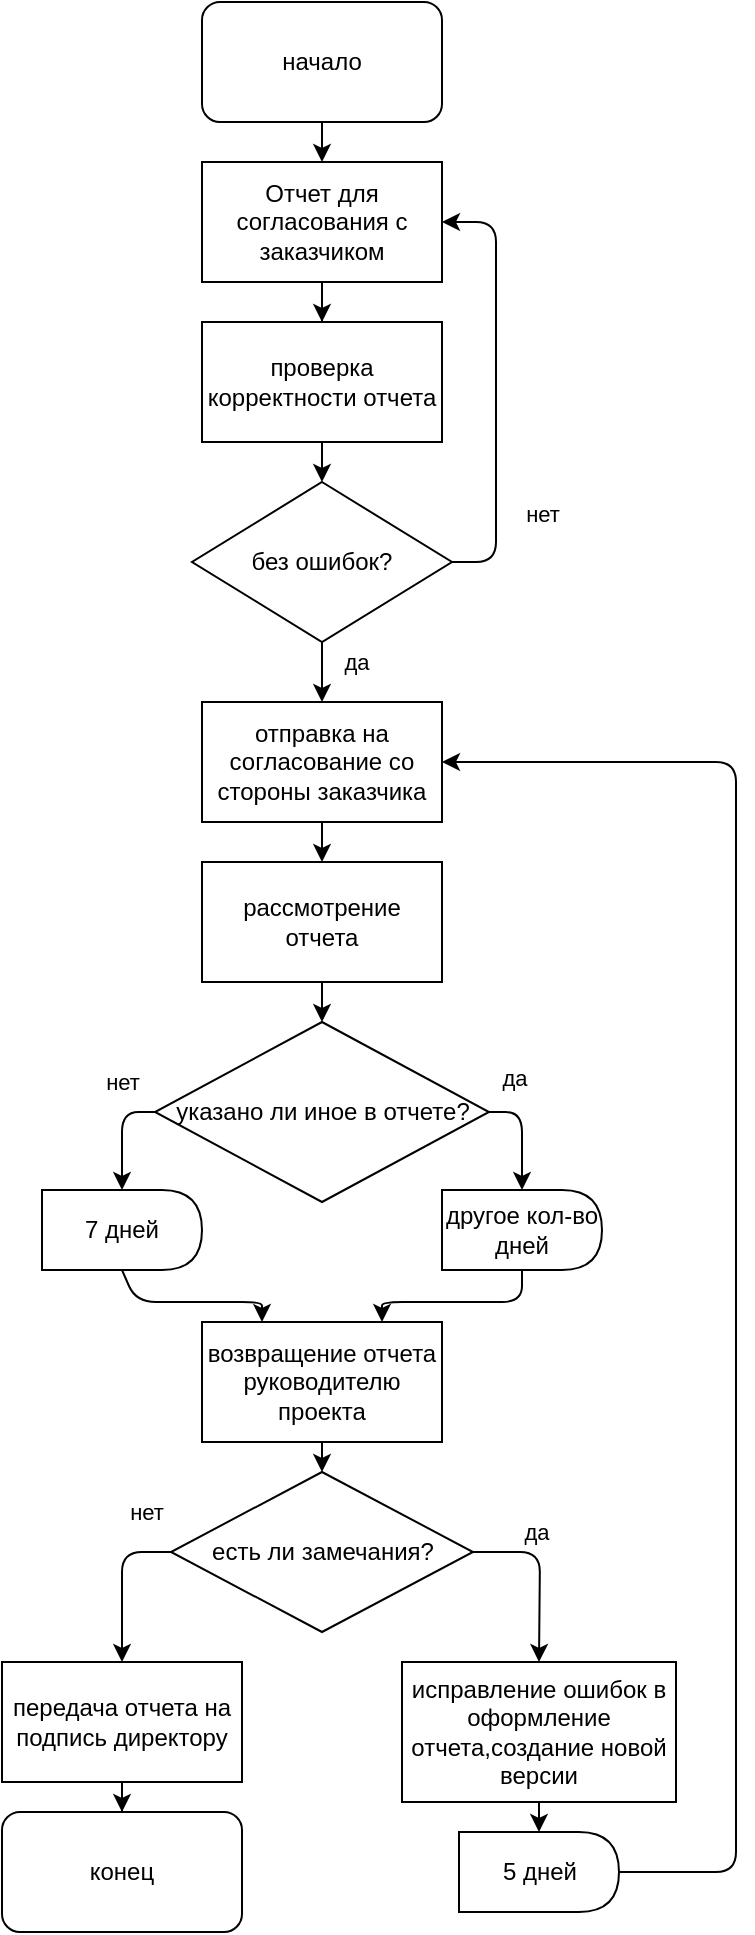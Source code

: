 <mxfile type="github" version="12.2.0" pages="5">
  <diagram id="tvhh933shnY4_yj9bb-Z" name="Page-1">
    <mxGraphModel grid="1" shadow="0" math="0" pageHeight="1169" pageWidth="827" pageScale="1" page="1" fold="1" arrows="1" connect="1" tooltips="1" guides="1" gridSize="10" dy="1081" dx="2046">
      <root>
        <mxCell id="0"/>
        <mxCell id="1" parent="0"/>
        <mxCell id="fGUPLAcMyU18UOxuporv-35" parent="1" edge="1" source="fGUPLAcMyU18UOxuporv-1" target="fGUPLAcMyU18UOxuporv-2" style="edgeStyle=orthogonalEdgeStyle;rounded=0;orthogonalLoop=1;jettySize=auto;html=1;exitX=0.5;exitY=1;exitDx=0;exitDy=0;entryX=0.5;entryY=0;entryDx=0;entryDy=0;">
          <mxGeometry as="geometry" relative="1"/>
        </mxCell>
        <mxCell id="fGUPLAcMyU18UOxuporv-1" value="начало" parent="1" style="rounded=1;whiteSpace=wrap;html=1;" vertex="1">
          <mxGeometry as="geometry" x="353" y="20" width="120" height="60"/>
        </mxCell>
        <mxCell id="fGUPLAcMyU18UOxuporv-30" value="" parent="1" edge="1" source="fGUPLAcMyU18UOxuporv-2" target="fGUPLAcMyU18UOxuporv-3" style="edgeStyle=orthogonalEdgeStyle;rounded=0;orthogonalLoop=1;jettySize=auto;html=1;">
          <mxGeometry as="geometry" relative="1"/>
        </mxCell>
        <mxCell id="fGUPLAcMyU18UOxuporv-2" value="&lt;p align=&quot;center&quot; style=&quot;color: rgb(0 , 0 , 0) ; text-transform: none ; text-indent: 0px ; letter-spacing: normal ; font-style: normal ; font-variant: normal ; font-weight: 400 ; text-decoration: none ; word-spacing: 0px ; white-space: normal&quot;&gt;&lt;font style=&quot;font-size: 12px&quot;&gt; Отчет для согласования с заказчиком&lt;/font&gt;&lt;/p&gt;" parent="1" style="rounded=0;whiteSpace=wrap;html=1;align=center;" vertex="1">
          <mxGeometry as="geometry" x="353" y="100" width="120" height="60"/>
        </mxCell>
        <mxCell id="fGUPLAcMyU18UOxuporv-3" value="проверка корректности отчета" parent="1" style="rounded=0;whiteSpace=wrap;html=1;" vertex="1">
          <mxGeometry as="geometry" x="353" y="180" width="120" height="60"/>
        </mxCell>
        <mxCell id="fGUPLAcMyU18UOxuporv-4" value="без ошибок?" parent="1" style="rhombus;whiteSpace=wrap;html=1;" vertex="1">
          <mxGeometry as="geometry" x="348" y="260" width="130" height="80"/>
        </mxCell>
        <mxCell id="fGUPLAcMyU18UOxuporv-34" parent="1" edge="1" source="fGUPLAcMyU18UOxuporv-5" target="fGUPLAcMyU18UOxuporv-8" style="edgeStyle=orthogonalEdgeStyle;rounded=0;orthogonalLoop=1;jettySize=auto;html=1;exitX=0.5;exitY=1;exitDx=0;exitDy=0;entryX=0.5;entryY=0;entryDx=0;entryDy=0;">
          <mxGeometry as="geometry" relative="1"/>
        </mxCell>
        <mxCell id="fGUPLAcMyU18UOxuporv-5" value="рассмотрение отчета" parent="1" style="rounded=0;whiteSpace=wrap;html=1;" vertex="1">
          <mxGeometry as="geometry" x="353" y="450" width="120" height="60"/>
        </mxCell>
        <mxCell id="fGUPLAcMyU18UOxuporv-6" value="нет" parent="1" edge="1" source="fGUPLAcMyU18UOxuporv-4" target="fGUPLAcMyU18UOxuporv-2" style="endArrow=classic;html=1;exitX=1;exitY=0.5;exitDx=0;exitDy=0;entryX=1;entryY=0.5;entryDx=0;entryDy=0;">
          <mxGeometry as="geometry" relative="1" x="-0.808" y="14" width="50" height="50">
            <mxPoint as="sourcePoint" x="350" y="500"/>
            <mxPoint as="targetPoint" x="400" y="450"/>
            <Array as="points">
              <mxPoint x="500" y="300"/>
              <mxPoint x="500" y="220"/>
              <mxPoint x="500" y="130"/>
            </Array>
            <mxPoint as="offset" x="24" y="-10"/>
          </mxGeometry>
        </mxCell>
        <mxCell id="fGUPLAcMyU18UOxuporv-7" value="7 дней" parent="1" style="shape=delay;whiteSpace=wrap;html=1;" vertex="1">
          <mxGeometry as="geometry" x="273" y="614" width="80" height="40"/>
        </mxCell>
        <mxCell id="fGUPLAcMyU18UOxuporv-8" value="указано ли иное в отчете?" parent="1" style="rhombus;whiteSpace=wrap;html=1;" vertex="1">
          <mxGeometry as="geometry" x="329.5" y="530" width="167" height="90"/>
        </mxCell>
        <mxCell id="fGUPLAcMyU18UOxuporv-9" value="другое кол-во дней" parent="1" style="shape=delay;whiteSpace=wrap;html=1;" vertex="1">
          <mxGeometry as="geometry" x="473" y="614" width="80" height="40"/>
        </mxCell>
        <mxCell id="fGUPLAcMyU18UOxuporv-10" value="нет" parent="1" edge="1" source="fGUPLAcMyU18UOxuporv-8" target="fGUPLAcMyU18UOxuporv-7" style="endArrow=classic;html=1;exitX=0;exitY=0.5;exitDx=0;exitDy=0;entryX=0.5;entryY=0;entryDx=0;entryDy=0;">
          <mxGeometry as="geometry" relative="1" x="-0.405" y="-15" width="50" height="50">
            <mxPoint as="sourcePoint" x="270" y="730"/>
            <mxPoint as="targetPoint" x="320" y="680"/>
            <Array as="points">
              <mxPoint x="313" y="575"/>
            </Array>
            <mxPoint as="offset" x="15" y="-15"/>
          </mxGeometry>
        </mxCell>
        <mxCell id="fGUPLAcMyU18UOxuporv-11" value="да" parent="1" edge="1" source="fGUPLAcMyU18UOxuporv-8" target="fGUPLAcMyU18UOxuporv-9" style="endArrow=classic;html=1;exitX=1;exitY=0.5;exitDx=0;exitDy=0;entryX=0.5;entryY=0;entryDx=0;entryDy=0;">
          <mxGeometry as="geometry" relative="1" x="-0.573" y="17" width="50" height="50">
            <mxPoint as="sourcePoint" x="270" y="730"/>
            <mxPoint as="targetPoint" x="320" y="680"/>
            <Array as="points">
              <mxPoint x="513" y="575"/>
            </Array>
            <mxPoint as="offset"/>
          </mxGeometry>
        </mxCell>
        <mxCell id="fGUPLAcMyU18UOxuporv-33" parent="1" edge="1" source="fGUPLAcMyU18UOxuporv-12" target="fGUPLAcMyU18UOxuporv-5" style="edgeStyle=orthogonalEdgeStyle;rounded=0;orthogonalLoop=1;jettySize=auto;html=1;exitX=0.5;exitY=1;exitDx=0;exitDy=0;entryX=0.5;entryY=0;entryDx=0;entryDy=0;">
          <mxGeometry as="geometry" relative="1"/>
        </mxCell>
        <mxCell id="fGUPLAcMyU18UOxuporv-12" value="отправка на согласование со стороны заказчика" parent="1" style="rounded=0;whiteSpace=wrap;html=1;" vertex="1">
          <mxGeometry as="geometry" x="353" y="370" width="120" height="60"/>
        </mxCell>
        <mxCell id="fGUPLAcMyU18UOxuporv-13" value="возвращение отчета руководителю проекта" parent="1" style="rounded=0;whiteSpace=wrap;html=1;" vertex="1">
          <mxGeometry as="geometry" x="353" y="680" width="120" height="60"/>
        </mxCell>
        <mxCell id="fGUPLAcMyU18UOxuporv-14" value="есть ли замечания?" parent="1" style="rhombus;whiteSpace=wrap;html=1;" vertex="1">
          <mxGeometry as="geometry" x="337.5" y="755" width="151" height="80"/>
        </mxCell>
        <mxCell id="PHZcB4TI_6c96yzpUpew-3" parent="1" edge="1" source="fGUPLAcMyU18UOxuporv-15" target="fGUPLAcMyU18UOxuporv-21" style="edgeStyle=orthogonalEdgeStyle;rounded=0;orthogonalLoop=1;jettySize=auto;html=1;exitX=0.5;exitY=1;exitDx=0;exitDy=0;">
          <mxGeometry as="geometry" relative="1"/>
        </mxCell>
        <mxCell id="fGUPLAcMyU18UOxuporv-15" value="передача отчета на подпись директору" parent="1" style="rounded=0;whiteSpace=wrap;html=1;" vertex="1">
          <mxGeometry as="geometry" x="253" y="850" width="120" height="60"/>
        </mxCell>
        <mxCell id="fGUPLAcMyU18UOxuporv-16" value="исправление ошибок в оформление отчета,создание новой версии" parent="1" style="rounded=0;whiteSpace=wrap;html=1;" vertex="1">
          <mxGeometry as="geometry" x="453" y="850" width="137" height="70"/>
        </mxCell>
        <mxCell id="fGUPLAcMyU18UOxuporv-17" value="5 дней" parent="1" style="shape=delay;whiteSpace=wrap;html=1;" vertex="1">
          <mxGeometry as="geometry" x="481.5" y="935" width="80" height="40"/>
        </mxCell>
        <mxCell id="fGUPLAcMyU18UOxuporv-18" value="нет" parent="1" edge="1" source="fGUPLAcMyU18UOxuporv-14" target="fGUPLAcMyU18UOxuporv-15" style="endArrow=classic;html=1;exitX=0;exitY=0.5;exitDx=0;exitDy=0;entryX=0.5;entryY=0;entryDx=0;entryDy=0;">
          <mxGeometry as="geometry" relative="1" x="-0.42" y="-10" width="50" height="50">
            <mxPoint as="sourcePoint" x="250" y="1050"/>
            <mxPoint as="targetPoint" x="300" y="1000"/>
            <Array as="points">
              <mxPoint x="313" y="795"/>
            </Array>
            <mxPoint as="offset" x="10" y="-10"/>
          </mxGeometry>
        </mxCell>
        <mxCell id="fGUPLAcMyU18UOxuporv-19" value="да" parent="1" edge="1" source="fGUPLAcMyU18UOxuporv-14" target="fGUPLAcMyU18UOxuporv-16" style="endArrow=classic;html=1;exitX=1;exitY=0.5;exitDx=0;exitDy=0;entryX=0.5;entryY=0;entryDx=0;entryDy=0;">
          <mxGeometry as="geometry" relative="1" x="-0.294" y="10" width="50" height="50">
            <mxPoint as="sourcePoint" x="250" y="1050"/>
            <mxPoint as="targetPoint" x="300" y="1000"/>
            <Array as="points">
              <mxPoint x="522" y="795"/>
            </Array>
            <mxPoint as="offset"/>
          </mxGeometry>
        </mxCell>
        <mxCell id="fGUPLAcMyU18UOxuporv-21" value="конец" parent="1" style="rounded=1;whiteSpace=wrap;html=1;" vertex="1">
          <mxGeometry as="geometry" x="253" y="925" width="120" height="60"/>
        </mxCell>
        <mxCell id="fGUPLAcMyU18UOxuporv-23" value="" parent="1" edge="1" source="fGUPLAcMyU18UOxuporv-17" target="fGUPLAcMyU18UOxuporv-12" style="endArrow=classic;html=1;exitX=1;exitY=0.5;exitDx=0;exitDy=0;entryX=1;entryY=0.5;entryDx=0;entryDy=0;">
          <mxGeometry as="geometry" relative="1" width="50" height="50">
            <mxPoint as="sourcePoint" x="250" y="1110"/>
            <mxPoint as="targetPoint" x="300" y="1060"/>
            <Array as="points">
              <mxPoint x="620" y="955"/>
              <mxPoint x="620" y="885"/>
              <mxPoint x="620" y="400"/>
            </Array>
          </mxGeometry>
        </mxCell>
        <mxCell id="fGUPLAcMyU18UOxuporv-24" value="" parent="1" edge="1" source="fGUPLAcMyU18UOxuporv-16" target="fGUPLAcMyU18UOxuporv-17" style="endArrow=classic;html=1;exitX=0.5;exitY=1;exitDx=0;exitDy=0;entryX=0.5;entryY=0;entryDx=0;entryDy=0;">
          <mxGeometry as="geometry" relative="1" width="50" height="50">
            <mxPoint as="sourcePoint" x="250" y="1110"/>
            <mxPoint as="targetPoint" x="300" y="1060"/>
          </mxGeometry>
        </mxCell>
        <mxCell id="fGUPLAcMyU18UOxuporv-25" value="" parent="1" edge="1" source="fGUPLAcMyU18UOxuporv-7" target="fGUPLAcMyU18UOxuporv-13" style="endArrow=classic;html=1;exitX=0.5;exitY=1;exitDx=0;exitDy=0;entryX=0.25;entryY=0;entryDx=0;entryDy=0;">
          <mxGeometry as="geometry" relative="1" width="50" height="50">
            <mxPoint as="sourcePoint" x="250" y="1110"/>
            <mxPoint as="targetPoint" x="300" y="1060"/>
            <Array as="points">
              <mxPoint x="320" y="670"/>
              <mxPoint x="383" y="670"/>
            </Array>
          </mxGeometry>
        </mxCell>
        <mxCell id="fGUPLAcMyU18UOxuporv-28" value="" parent="1" edge="1" source="fGUPLAcMyU18UOxuporv-9" target="fGUPLAcMyU18UOxuporv-13" style="endArrow=classic;html=1;exitX=0.5;exitY=1;exitDx=0;exitDy=0;entryX=0.75;entryY=0;entryDx=0;entryDy=0;">
          <mxGeometry as="geometry" relative="1" width="50" height="50">
            <mxPoint as="sourcePoint" x="250" y="1110"/>
            <mxPoint as="targetPoint" x="300" y="1060"/>
            <Array as="points">
              <mxPoint x="513" y="670"/>
              <mxPoint x="443" y="670"/>
            </Array>
          </mxGeometry>
        </mxCell>
        <mxCell id="fGUPLAcMyU18UOxuporv-29" value="" parent="1" edge="1" source="fGUPLAcMyU18UOxuporv-13" target="fGUPLAcMyU18UOxuporv-14" style="endArrow=classic;html=1;exitX=0.5;exitY=1;exitDx=0;exitDy=0;entryX=0.5;entryY=0;entryDx=0;entryDy=0;">
          <mxGeometry as="geometry" relative="1" width="50" height="50">
            <mxPoint as="sourcePoint" x="250" y="1110"/>
            <mxPoint as="targetPoint" x="413" y="750"/>
          </mxGeometry>
        </mxCell>
        <mxCell id="fGUPLAcMyU18UOxuporv-31" value="" parent="1" edge="1" source="fGUPLAcMyU18UOxuporv-3" target="fGUPLAcMyU18UOxuporv-4" style="endArrow=classic;html=1;exitX=0.5;exitY=1;exitDx=0;exitDy=0;entryX=0.5;entryY=0;entryDx=0;entryDy=0;">
          <mxGeometry as="geometry" relative="1" width="50" height="50">
            <mxPoint as="sourcePoint" x="250" y="1110"/>
            <mxPoint as="targetPoint" x="300" y="1060"/>
          </mxGeometry>
        </mxCell>
        <mxCell id="fGUPLAcMyU18UOxuporv-32" value="да" parent="1" edge="1" source="fGUPLAcMyU18UOxuporv-4" target="fGUPLAcMyU18UOxuporv-12" style="endArrow=classic;html=1;exitX=0.5;exitY=1;exitDx=0;exitDy=0;entryX=0.5;entryY=0;entryDx=0;entryDy=0;">
          <mxGeometry as="geometry" relative="1" x="-0.333" y="17" width="50" height="50">
            <mxPoint as="sourcePoint" x="250" y="1110"/>
            <mxPoint as="targetPoint" x="300" y="1060"/>
            <mxPoint as="offset"/>
          </mxGeometry>
        </mxCell>
      </root>
    </mxGraphModel>
  </diagram>
  <diagram id="hTKaeNMJyAxVpf7ON90Z" name="Page-2">
    <mxGraphModel grid="1" shadow="0" math="0" pageHeight="1169" pageWidth="827" pageScale="1" page="1" fold="1" arrows="1" connect="1" tooltips="1" guides="1" gridSize="10" dy="2088" dx="1739">
      <root>
        <mxCell id="xdfTiBKNmddFEgWsjJht-0"/>
        <mxCell id="xdfTiBKNmddFEgWsjJht-1" parent="xdfTiBKNmddFEgWsjJht-0"/>
        <mxCell id="xdfTiBKNmddFEgWsjJht-7" value="" parent="xdfTiBKNmddFEgWsjJht-1" edge="1" source="xdfTiBKNmddFEgWsjJht-2" target="xdfTiBKNmddFEgWsjJht-4" style="edgeStyle=orthogonalEdgeStyle;rounded=0;orthogonalLoop=1;jettySize=auto;html=1;">
          <mxGeometry as="geometry" relative="1"/>
        </mxCell>
        <mxCell id="xdfTiBKNmddFEgWsjJht-2" value="начало" parent="xdfTiBKNmddFEgWsjJht-1" style="rounded=1;whiteSpace=wrap;html=1;" vertex="1">
          <mxGeometry as="geometry" x="353" y="-1130" width="120" height="60"/>
        </mxCell>
        <mxCell id="xdfTiBKNmddFEgWsjJht-3" value="конец" parent="xdfTiBKNmddFEgWsjJht-1" style="rounded=1;whiteSpace=wrap;html=1;" vertex="1">
          <mxGeometry as="geometry" x="353" y="-740" width="120" height="60"/>
        </mxCell>
        <mxCell id="xdfTiBKNmddFEgWsjJht-8" value="" parent="xdfTiBKNmddFEgWsjJht-1" edge="1" source="xdfTiBKNmddFEgWsjJht-4" target="xdfTiBKNmddFEgWsjJht-6" style="edgeStyle=orthogonalEdgeStyle;rounded=0;orthogonalLoop=1;jettySize=auto;html=1;">
          <mxGeometry as="geometry" relative="1"/>
        </mxCell>
        <mxCell id="xdfTiBKNmddFEgWsjJht-4" value="зарегистрировать заказ" parent="xdfTiBKNmddFEgWsjJht-1" style="rounded=0;whiteSpace=wrap;html=1;" vertex="1">
          <mxGeometry as="geometry" x="353" y="-1040" width="120" height="60"/>
        </mxCell>
        <mxCell id="xdfTiBKNmddFEgWsjJht-10" value="" parent="xdfTiBKNmddFEgWsjJht-1" edge="1" source="xdfTiBKNmddFEgWsjJht-5" target="xdfTiBKNmddFEgWsjJht-3" style="edgeStyle=orthogonalEdgeStyle;rounded=0;orthogonalLoop=1;jettySize=auto;html=1;">
          <mxGeometry as="geometry" relative="1"/>
        </mxCell>
        <mxCell id="xdfTiBKNmddFEgWsjJht-5" value="отгрузить заказ" parent="xdfTiBKNmddFEgWsjJht-1" style="rounded=0;whiteSpace=wrap;html=1;" vertex="1">
          <mxGeometry as="geometry" x="353" y="-840" width="120" height="60"/>
        </mxCell>
        <mxCell id="xdfTiBKNmddFEgWsjJht-9" value="" parent="xdfTiBKNmddFEgWsjJht-1" edge="1" source="xdfTiBKNmddFEgWsjJht-6" target="xdfTiBKNmddFEgWsjJht-5" style="edgeStyle=orthogonalEdgeStyle;rounded=0;orthogonalLoop=1;jettySize=auto;html=1;">
          <mxGeometry as="geometry" relative="1"/>
        </mxCell>
        <mxCell id="xdfTiBKNmddFEgWsjJht-6" value="скомпелировать заказ" parent="xdfTiBKNmddFEgWsjJht-1" style="rounded=0;whiteSpace=wrap;html=1;" vertex="1">
          <mxGeometry as="geometry" x="353" y="-940" width="120" height="60"/>
        </mxCell>
      </root>
    </mxGraphModel>
  </diagram>
  <diagram id="za8LrjnWgk31zd74viqr" name="Page-3">
    <mxGraphModel grid="1" shadow="0" math="0" pageHeight="1169" pageWidth="827" pageScale="1" page="1" fold="1" arrows="1" connect="1" tooltips="1" guides="1" gridSize="10" dy="919" dx="1739">
      <root>
        <mxCell id="N8X0HXCuaUTya9bWHF9z-0"/>
        <mxCell id="N8X0HXCuaUTya9bWHF9z-1" parent="N8X0HXCuaUTya9bWHF9z-0"/>
        <mxCell id="N8X0HXCuaUTya9bWHF9z-11" parent="N8X0HXCuaUTya9bWHF9z-1" edge="1" source="N8X0HXCuaUTya9bWHF9z-2" target="N8X0HXCuaUTya9bWHF9z-4" style="edgeStyle=orthogonalEdgeStyle;rounded=0;orthogonalLoop=1;jettySize=auto;html=1;exitX=0.5;exitY=1;exitDx=0;exitDy=0;entryX=0.5;entryY=0;entryDx=0;entryDy=0;">
          <mxGeometry as="geometry" relative="1"/>
        </mxCell>
        <mxCell id="N8X0HXCuaUTya9bWHF9z-2" value="начало" parent="N8X0HXCuaUTya9bWHF9z-1" style="rounded=1;whiteSpace=wrap;html=1;" vertex="1">
          <mxGeometry as="geometry" x="353" y="40" width="120" height="60"/>
        </mxCell>
        <mxCell id="N8X0HXCuaUTya9bWHF9z-3" value="конец" parent="N8X0HXCuaUTya9bWHF9z-1" style="rounded=1;whiteSpace=wrap;html=1;" vertex="1">
          <mxGeometry as="geometry" x="353" y="524" width="120" height="60"/>
        </mxCell>
        <mxCell id="N8X0HXCuaUTya9bWHF9z-12" value="" parent="N8X0HXCuaUTya9bWHF9z-1" edge="1" source="N8X0HXCuaUTya9bWHF9z-4" target="N8X0HXCuaUTya9bWHF9z-7" style="edgeStyle=orthogonalEdgeStyle;rounded=0;orthogonalLoop=1;jettySize=auto;html=1;">
          <mxGeometry as="geometry" relative="1"/>
        </mxCell>
        <mxCell id="N8X0HXCuaUTya9bWHF9z-4" value="получение данных о заказанных товарах" parent="N8X0HXCuaUTya9bWHF9z-1" style="rounded=0;whiteSpace=wrap;html=1;" vertex="1">
          <mxGeometry as="geometry" x="353" y="130" width="120" height="60"/>
        </mxCell>
        <mxCell id="N8X0HXCuaUTya9bWHF9z-16" value="да" parent="N8X0HXCuaUTya9bWHF9z-1" edge="1" source="N8X0HXCuaUTya9bWHF9z-6" target="N8X0HXCuaUTya9bWHF9z-8" style="edgeStyle=orthogonalEdgeStyle;rounded=0;orthogonalLoop=1;jettySize=auto;html=1;exitX=0;exitY=0.5;exitDx=0;exitDy=0;entryX=0.5;entryY=0;entryDx=0;entryDy=0;">
          <mxGeometry as="geometry" relative="1" x="-0.043" y="-10">
            <mxPoint as="offset"/>
          </mxGeometry>
        </mxCell>
        <mxCell id="N8X0HXCuaUTya9bWHF9z-17" value="нет" parent="N8X0HXCuaUTya9bWHF9z-1" edge="1" source="N8X0HXCuaUTya9bWHF9z-6" target="N8X0HXCuaUTya9bWHF9z-10" style="edgeStyle=orthogonalEdgeStyle;rounded=0;orthogonalLoop=1;jettySize=auto;html=1;exitX=1;exitY=0.5;exitDx=0;exitDy=0;entryX=0.5;entryY=0;entryDx=0;entryDy=0;">
          <mxGeometry as="geometry" relative="1" x="-0.04" y="10">
            <mxPoint as="offset"/>
          </mxGeometry>
        </mxCell>
        <mxCell id="N8X0HXCuaUTya9bWHF9z-6" value="заказ подтвержден?" parent="N8X0HXCuaUTya9bWHF9z-1" style="rhombus;whiteSpace=wrap;html=1;" vertex="1">
          <mxGeometry as="geometry" x="335" y="310" width="157" height="80"/>
        </mxCell>
        <mxCell id="N8X0HXCuaUTya9bWHF9z-13" value="" parent="N8X0HXCuaUTya9bWHF9z-1" edge="1" source="N8X0HXCuaUTya9bWHF9z-7" target="N8X0HXCuaUTya9bWHF9z-6" style="edgeStyle=orthogonalEdgeStyle;rounded=0;orthogonalLoop=1;jettySize=auto;html=1;">
          <mxGeometry as="geometry" relative="1"/>
        </mxCell>
        <mxCell id="N8X0HXCuaUTya9bWHF9z-7" value="подтверждение заказа" parent="N8X0HXCuaUTya9bWHF9z-1" style="rounded=0;whiteSpace=wrap;html=1;" vertex="1">
          <mxGeometry as="geometry" x="353" y="220" width="120" height="60"/>
        </mxCell>
        <mxCell id="GFZO-z0QOAQ6FhGQu8t8-1" parent="N8X0HXCuaUTya9bWHF9z-1" edge="1" source="N8X0HXCuaUTya9bWHF9z-8" target="GFZO-z0QOAQ6FhGQu8t8-0" style="edgeStyle=orthogonalEdgeStyle;rounded=0;orthogonalLoop=1;jettySize=auto;html=1;exitX=0.5;exitY=1;exitDx=0;exitDy=0;entryX=0.5;entryY=0;entryDx=0;entryDy=0;">
          <mxGeometry as="geometry" relative="1"/>
        </mxCell>
        <mxCell id="N8X0HXCuaUTya9bWHF9z-8" value="внесение данных о заказчике в базу данных" parent="N8X0HXCuaUTya9bWHF9z-1" style="rounded=0;whiteSpace=wrap;html=1;" vertex="1">
          <mxGeometry as="geometry" x="200" y="390" width="120" height="60"/>
        </mxCell>
        <mxCell id="N8X0HXCuaUTya9bWHF9z-14" parent="N8X0HXCuaUTya9bWHF9z-1" edge="1" source="N8X0HXCuaUTya9bWHF9z-10" target="N8X0HXCuaUTya9bWHF9z-3" style="edgeStyle=orthogonalEdgeStyle;rounded=0;orthogonalLoop=1;jettySize=auto;html=1;exitX=0.5;exitY=1;exitDx=0;exitDy=0;entryX=1;entryY=0.5;entryDx=0;entryDy=0;">
          <mxGeometry as="geometry" relative="1"/>
        </mxCell>
        <mxCell id="N8X0HXCuaUTya9bWHF9z-10" value="отмена" parent="N8X0HXCuaUTya9bWHF9z-1" style="rounded=0;whiteSpace=wrap;html=1;" vertex="1">
          <mxGeometry as="geometry" x="492" y="390" width="120" height="60"/>
        </mxCell>
        <mxCell id="GFZO-z0QOAQ6FhGQu8t8-2" parent="N8X0HXCuaUTya9bWHF9z-1" edge="1" source="GFZO-z0QOAQ6FhGQu8t8-0" target="N8X0HXCuaUTya9bWHF9z-3" style="edgeStyle=orthogonalEdgeStyle;rounded=0;orthogonalLoop=1;jettySize=auto;html=1;exitX=0.5;exitY=1;exitDx=0;exitDy=0;entryX=0.009;entryY=0.648;entryDx=0;entryDy=0;entryPerimeter=0;">
          <mxGeometry as="geometry" relative="1"/>
        </mxCell>
        <mxCell id="GFZO-z0QOAQ6FhGQu8t8-0" value="внесение данных об заказанных товаров в базу данных" parent="N8X0HXCuaUTya9bWHF9z-1" style="rounded=0;whiteSpace=wrap;html=1;" vertex="1">
          <mxGeometry as="geometry" x="200" y="480" width="120" height="60"/>
        </mxCell>
      </root>
    </mxGraphModel>
  </diagram>
  <diagram id="SJYXV_-no5v5JWJ5qKk2" name="Page-4">
    <mxGraphModel grid="1" shadow="0" math="0" pageHeight="1169" pageWidth="827" pageScale="1" page="1" fold="1" arrows="1" connect="1" tooltips="1" guides="1" gridSize="10" dy="919" dx="1739">
      <root>
        <mxCell id="hrf8jwH4K18QO_s5AAPH-0"/>
        <mxCell id="hrf8jwH4K18QO_s5AAPH-1" parent="hrf8jwH4K18QO_s5AAPH-0"/>
        <mxCell id="ShQD7IDHfpcrUYhHu4hx-10" parent="hrf8jwH4K18QO_s5AAPH-1" edge="1" source="hrf8jwH4K18QO_s5AAPH-2" target="Cvq56-1A32yQpnooHqqr-0" style="edgeStyle=orthogonalEdgeStyle;rounded=0;orthogonalLoop=1;jettySize=auto;html=1;exitX=0.5;exitY=1;exitDx=0;exitDy=0;entryX=0.5;entryY=0;entryDx=0;entryDy=0;">
          <mxGeometry as="geometry" relative="1"/>
        </mxCell>
        <mxCell id="hrf8jwH4K18QO_s5AAPH-2" value="начало" parent="hrf8jwH4K18QO_s5AAPH-1" style="rounded=1;whiteSpace=wrap;html=1;" vertex="1">
          <mxGeometry as="geometry" x="353" y="50" width="120" height="60"/>
        </mxCell>
        <mxCell id="hrf8jwH4K18QO_s5AAPH-3" value="конец" parent="hrf8jwH4K18QO_s5AAPH-1" style="rounded=1;whiteSpace=wrap;html=1;" vertex="1">
          <mxGeometry as="geometry" x="350" y="710" width="120" height="60"/>
        </mxCell>
        <mxCell id="ShQD7IDHfpcrUYhHu4hx-9" parent="hrf8jwH4K18QO_s5AAPH-1" edge="1" source="Cvq56-1A32yQpnooHqqr-0" target="Cvq56-1A32yQpnooHqqr-1" style="edgeStyle=orthogonalEdgeStyle;rounded=0;orthogonalLoop=1;jettySize=auto;html=1;exitX=0.5;exitY=1;exitDx=0;exitDy=0;entryX=0.5;entryY=0;entryDx=0;entryDy=0;">
          <mxGeometry as="geometry" relative="1"/>
        </mxCell>
        <mxCell id="Cvq56-1A32yQpnooHqqr-0" value="проверка на складе всех заказанных" parent="hrf8jwH4K18QO_s5AAPH-1" style="rounded=0;whiteSpace=wrap;html=1;" vertex="1">
          <mxGeometry as="geometry" x="353" y="150" width="120" height="60"/>
        </mxCell>
        <mxCell id="ShQD7IDHfpcrUYhHu4hx-8" value="да" parent="hrf8jwH4K18QO_s5AAPH-1" edge="1" source="Cvq56-1A32yQpnooHqqr-1" target="ShQD7IDHfpcrUYhHu4hx-0" style="edgeStyle=orthogonalEdgeStyle;rounded=0;orthogonalLoop=1;jettySize=auto;html=1;exitX=0;exitY=0.5;exitDx=0;exitDy=0;entryX=0.5;entryY=0;entryDx=0;entryDy=0;">
          <mxGeometry as="geometry" relative="1" x="-0.273" y="-10">
            <mxPoint as="offset"/>
          </mxGeometry>
        </mxCell>
        <mxCell id="n5B34zoWPrxOK8i3onwb-0" value="нет" parent="hrf8jwH4K18QO_s5AAPH-1" edge="1" source="Cvq56-1A32yQpnooHqqr-1" target="ShQD7IDHfpcrUYhHu4hx-3" style="edgeStyle=orthogonalEdgeStyle;rounded=0;orthogonalLoop=1;jettySize=auto;html=1;exitX=1;exitY=0.5;exitDx=0;exitDy=0;entryX=0.5;entryY=0;entryDx=0;entryDy=0;">
          <mxGeometry as="geometry" relative="1" x="0.399" y="10">
            <mxPoint as="offset" x="-10" y="-10"/>
          </mxGeometry>
        </mxCell>
        <mxCell id="Cvq56-1A32yQpnooHqqr-1" value="все ли товары есть на сладе?" parent="hrf8jwH4K18QO_s5AAPH-1" style="rhombus;whiteSpace=wrap;html=1;" vertex="1">
          <mxGeometry as="geometry" x="350" y="230" width="127" height="80"/>
        </mxCell>
        <mxCell id="ShQD7IDHfpcrUYhHu4hx-15" parent="hrf8jwH4K18QO_s5AAPH-1" edge="1" source="ShQD7IDHfpcrUYhHu4hx-0" target="ShQD7IDHfpcrUYhHu4hx-1" style="edgeStyle=orthogonalEdgeStyle;rounded=0;orthogonalLoop=1;jettySize=auto;html=1;exitX=0.5;exitY=1;exitDx=0;exitDy=0;entryX=0.5;entryY=0;entryDx=0;entryDy=0;">
          <mxGeometry as="geometry" relative="1"/>
        </mxCell>
        <mxCell id="ShQD7IDHfpcrUYhHu4hx-0" value="сборка всех товаров" parent="hrf8jwH4K18QO_s5AAPH-1" style="rounded=0;whiteSpace=wrap;html=1;" vertex="1">
          <mxGeometry as="geometry" x="200" y="400" width="120" height="60"/>
        </mxCell>
        <mxCell id="ShQD7IDHfpcrUYhHu4hx-16" parent="hrf8jwH4K18QO_s5AAPH-1" edge="1" source="ShQD7IDHfpcrUYhHu4hx-1" target="ShQD7IDHfpcrUYhHu4hx-2" style="edgeStyle=orthogonalEdgeStyle;rounded=0;orthogonalLoop=1;jettySize=auto;html=1;exitX=0.5;exitY=1;exitDx=0;exitDy=0;entryX=0.5;entryY=0;entryDx=0;entryDy=0;">
          <mxGeometry as="geometry" relative="1"/>
        </mxCell>
        <mxCell id="ShQD7IDHfpcrUYhHu4hx-1" value="12 часов" parent="hrf8jwH4K18QO_s5AAPH-1" style="shape=delay;whiteSpace=wrap;html=1;" vertex="1">
          <mxGeometry as="geometry" x="220" y="510" width="80" height="40"/>
        </mxCell>
        <mxCell id="ShQD7IDHfpcrUYhHu4hx-17" parent="hrf8jwH4K18QO_s5AAPH-1" edge="1" source="ShQD7IDHfpcrUYhHu4hx-2" target="hrf8jwH4K18QO_s5AAPH-3" style="edgeStyle=orthogonalEdgeStyle;rounded=0;orthogonalLoop=1;jettySize=auto;html=1;exitX=0.5;exitY=1;exitDx=0;exitDy=0;entryX=0.5;entryY=0;entryDx=0;entryDy=0;">
          <mxGeometry as="geometry" relative="1"/>
        </mxCell>
        <mxCell id="ShQD7IDHfpcrUYhHu4hx-2" value="передача заказа курьеру" parent="hrf8jwH4K18QO_s5AAPH-1" style="rounded=0;whiteSpace=wrap;html=1;" vertex="1">
          <mxGeometry as="geometry" x="200" y="584" width="120" height="60"/>
        </mxCell>
        <mxCell id="ShQD7IDHfpcrUYhHu4hx-12" parent="hrf8jwH4K18QO_s5AAPH-1" edge="1" source="ShQD7IDHfpcrUYhHu4hx-3" target="ShQD7IDHfpcrUYhHu4hx-4" style="edgeStyle=orthogonalEdgeStyle;rounded=0;orthogonalLoop=1;jettySize=auto;html=1;exitX=0.5;exitY=1;exitDx=0;exitDy=0;entryX=0.5;entryY=0;entryDx=0;entryDy=0;">
          <mxGeometry as="geometry" relative="1"/>
        </mxCell>
        <mxCell id="ShQD7IDHfpcrUYhHu4hx-3" value="оповестить заказчика об отсутствие одного из товаров" parent="hrf8jwH4K18QO_s5AAPH-1" style="rounded=0;whiteSpace=wrap;html=1;" vertex="1">
          <mxGeometry as="geometry" x="510" y="310" width="120" height="60"/>
        </mxCell>
        <mxCell id="ShQD7IDHfpcrUYhHu4hx-13" value="отменил" parent="hrf8jwH4K18QO_s5AAPH-1" edge="1" source="ShQD7IDHfpcrUYhHu4hx-4" target="ShQD7IDHfpcrUYhHu4hx-6" style="edgeStyle=orthogonalEdgeStyle;rounded=0;orthogonalLoop=1;jettySize=auto;html=1;exitX=1;exitY=0.5;exitDx=0;exitDy=0;entryX=0.5;entryY=0;entryDx=0;entryDy=0;">
          <mxGeometry as="geometry" relative="1" x="0.2" y="36">
            <Array as="points">
              <mxPoint x="645" y="460"/>
              <mxPoint x="645" y="460"/>
            </Array>
            <mxPoint as="offset" x="-1" y="-10"/>
          </mxGeometry>
        </mxCell>
        <mxCell id="ShQD7IDHfpcrUYhHu4hx-14" value="не отменил" parent="hrf8jwH4K18QO_s5AAPH-1" edge="1" source="ShQD7IDHfpcrUYhHu4hx-4" target="ShQD7IDHfpcrUYhHu4hx-5" style="edgeStyle=orthogonalEdgeStyle;rounded=0;orthogonalLoop=1;jettySize=auto;html=1;exitX=0;exitY=0.5;exitDx=0;exitDy=0;entryX=0.5;entryY=0;entryDx=0;entryDy=0;">
          <mxGeometry as="geometry" relative="1" x="-0.375" y="-40">
            <Array as="points">
              <mxPoint x="490" y="430"/>
              <mxPoint x="490" y="490"/>
              <mxPoint x="495" y="490"/>
            </Array>
            <mxPoint as="offset"/>
          </mxGeometry>
        </mxCell>
        <mxCell id="ShQD7IDHfpcrUYhHu4hx-4" value="не отменил заказчик заказ?" parent="hrf8jwH4K18QO_s5AAPH-1" style="rhombus;whiteSpace=wrap;html=1;" vertex="1">
          <mxGeometry as="geometry" x="495" y="390" width="150" height="80"/>
        </mxCell>
        <mxCell id="ShQD7IDHfpcrUYhHu4hx-7" parent="hrf8jwH4K18QO_s5AAPH-1" edge="1" source="ShQD7IDHfpcrUYhHu4hx-5" target="ShQD7IDHfpcrUYhHu4hx-0" style="edgeStyle=orthogonalEdgeStyle;rounded=0;orthogonalLoop=1;jettySize=auto;html=1;exitX=0;exitY=0.5;exitDx=0;exitDy=0;entryX=0.988;entryY=0.367;entryDx=0;entryDy=0;entryPerimeter=0;">
          <mxGeometry as="geometry" relative="1"/>
        </mxCell>
        <mxCell id="ShQD7IDHfpcrUYhHu4hx-5" value="удаление товара, которого нету на складе " parent="hrf8jwH4K18QO_s5AAPH-1" style="rounded=0;whiteSpace=wrap;html=1;" vertex="1">
          <mxGeometry as="geometry" x="435" y="480" width="120" height="60"/>
        </mxCell>
        <mxCell id="ShQD7IDHfpcrUYhHu4hx-18" parent="hrf8jwH4K18QO_s5AAPH-1" edge="1" source="ShQD7IDHfpcrUYhHu4hx-6" target="hrf8jwH4K18QO_s5AAPH-3" style="edgeStyle=orthogonalEdgeStyle;rounded=0;orthogonalLoop=1;jettySize=auto;html=1;exitX=0.5;exitY=1;exitDx=0;exitDy=0;entryX=1;entryY=0.5;entryDx=0;entryDy=0;">
          <mxGeometry as="geometry" relative="1"/>
        </mxCell>
        <mxCell id="ShQD7IDHfpcrUYhHu4hx-6" value="отмена" parent="hrf8jwH4K18QO_s5AAPH-1" style="rounded=0;whiteSpace=wrap;html=1;" vertex="1">
          <mxGeometry as="geometry" x="585" y="480" width="120" height="60"/>
        </mxCell>
      </root>
    </mxGraphModel>
  </diagram>
  <diagram id="qDwJTPwyTdBKesHldoYX" name="Page-5">
    <mxGraphModel grid="1" shadow="0" math="0" pageHeight="1169" pageWidth="827" pageScale="1" page="1" fold="1" arrows="1" connect="1" tooltips="1" guides="1" gridSize="10" dy="919" dx="1739">
      <root>
        <mxCell id="7UwgnPlfj1Z3cJ829rro-0"/>
        <mxCell id="7UwgnPlfj1Z3cJ829rro-1" parent="7UwgnPlfj1Z3cJ829rro-0"/>
        <mxCell id="V0-z9f1b7OD6LCTu67VO-0" parent="7UwgnPlfj1Z3cJ829rro-1" edge="1" source="7UwgnPlfj1Z3cJ829rro-2" target="7UwgnPlfj1Z3cJ829rro-4" style="edgeStyle=orthogonalEdgeStyle;rounded=0;orthogonalLoop=1;jettySize=auto;html=1;exitX=0.5;exitY=1;exitDx=0;exitDy=0;">
          <mxGeometry as="geometry" relative="1"/>
        </mxCell>
        <mxCell id="7UwgnPlfj1Z3cJ829rro-2" value="начало" parent="7UwgnPlfj1Z3cJ829rro-1" style="rounded=1;whiteSpace=wrap;html=1;" vertex="1">
          <mxGeometry as="geometry" x="353" y="30" width="120" height="60"/>
        </mxCell>
        <mxCell id="7UwgnPlfj1Z3cJ829rro-3" value="конец" parent="7UwgnPlfj1Z3cJ829rro-1" style="rounded=1;whiteSpace=wrap;html=1;" vertex="1">
          <mxGeometry as="geometry" x="353" y="550" width="120" height="60"/>
        </mxCell>
        <mxCell id="7UwgnPlfj1Z3cJ829rro-14" parent="7UwgnPlfj1Z3cJ829rro-1" edge="1" source="7UwgnPlfj1Z3cJ829rro-4" target="7UwgnPlfj1Z3cJ829rro-6" style="edgeStyle=orthogonalEdgeStyle;rounded=0;orthogonalLoop=1;jettySize=auto;html=1;exitX=0.5;exitY=1;exitDx=0;exitDy=0;entryX=0.5;entryY=0;entryDx=0;entryDy=0;">
          <mxGeometry as="geometry" relative="1"/>
        </mxCell>
        <mxCell id="7UwgnPlfj1Z3cJ829rro-4" value="отправка курьера до адреса доставки" parent="7UwgnPlfj1Z3cJ829rro-1" style="rounded=0;whiteSpace=wrap;html=1;" vertex="1">
          <mxGeometry as="geometry" x="353" y="110" width="120" height="60"/>
        </mxCell>
        <mxCell id="7UwgnPlfj1Z3cJ829rro-18" parent="7UwgnPlfj1Z3cJ829rro-1" edge="1" source="7UwgnPlfj1Z3cJ829rro-5" target="7UwgnPlfj1Z3cJ829rro-3" style="edgeStyle=orthogonalEdgeStyle;rounded=0;orthogonalLoop=1;jettySize=auto;html=1;exitX=0.5;exitY=1;exitDx=0;exitDy=0;entryX=0;entryY=0.5;entryDx=0;entryDy=0;">
          <mxGeometry as="geometry" relative="1"/>
        </mxCell>
        <mxCell id="7UwgnPlfj1Z3cJ829rro-5" value="передача заказа заказчику" parent="7UwgnPlfj1Z3cJ829rro-1" style="rounded=0;whiteSpace=wrap;html=1;" vertex="1">
          <mxGeometry as="geometry" x="220" y="430" width="120" height="60"/>
        </mxCell>
        <mxCell id="7UwgnPlfj1Z3cJ829rro-13" value="да" parent="7UwgnPlfj1Z3cJ829rro-1" edge="1" source="7UwgnPlfj1Z3cJ829rro-6" target="7UwgnPlfj1Z3cJ829rro-5" style="edgeStyle=orthogonalEdgeStyle;rounded=0;orthogonalLoop=1;jettySize=auto;html=1;exitX=0;exitY=0.5;exitDx=0;exitDy=0;entryX=0.5;entryY=0;entryDx=0;entryDy=0;">
          <mxGeometry as="geometry" relative="1" x="-0.562" y="-10">
            <mxPoint as="offset"/>
          </mxGeometry>
        </mxCell>
        <mxCell id="7UwgnPlfj1Z3cJ829rro-15" value="нет" parent="7UwgnPlfj1Z3cJ829rro-1" edge="1" source="7UwgnPlfj1Z3cJ829rro-6" target="7UwgnPlfj1Z3cJ829rro-7" style="edgeStyle=orthogonalEdgeStyle;rounded=0;orthogonalLoop=1;jettySize=auto;html=1;exitX=1;exitY=0.5;exitDx=0;exitDy=0;entryX=0.5;entryY=0;entryDx=0;entryDy=0;">
          <mxGeometry as="geometry" relative="1" x="-0.133" y="20">
            <mxPoint as="offset"/>
          </mxGeometry>
        </mxCell>
        <mxCell id="7UwgnPlfj1Z3cJ829rro-6" value="клиент оплатил заранее заказ?" parent="7UwgnPlfj1Z3cJ829rro-1" style="rhombus;whiteSpace=wrap;html=1;" vertex="1">
          <mxGeometry as="geometry" x="345.5" y="200" width="135" height="80"/>
        </mxCell>
        <mxCell id="7UwgnPlfj1Z3cJ829rro-16" parent="7UwgnPlfj1Z3cJ829rro-1" edge="1" source="7UwgnPlfj1Z3cJ829rro-7" target="7UwgnPlfj1Z3cJ829rro-9" style="edgeStyle=orthogonalEdgeStyle;rounded=0;orthogonalLoop=1;jettySize=auto;html=1;exitX=0.5;exitY=1;exitDx=0;exitDy=0;entryX=0.5;entryY=0;entryDx=0;entryDy=0;">
          <mxGeometry as="geometry" relative="1"/>
        </mxCell>
        <mxCell id="7UwgnPlfj1Z3cJ829rro-7" value="оплата заказа" parent="7UwgnPlfj1Z3cJ829rro-1" style="rounded=0;whiteSpace=wrap;html=1;" vertex="1">
          <mxGeometry as="geometry" x="480.5" y="270" width="120" height="60"/>
        </mxCell>
        <mxCell id="7UwgnPlfj1Z3cJ829rro-12" value="да" parent="7UwgnPlfj1Z3cJ829rro-1" edge="1" source="7UwgnPlfj1Z3cJ829rro-9" target="7UwgnPlfj1Z3cJ829rro-5" style="edgeStyle=orthogonalEdgeStyle;rounded=0;orthogonalLoop=1;jettySize=auto;html=1;exitX=0;exitY=0.5;exitDx=0;exitDy=0;entryX=1.009;entryY=0.382;entryDx=0;entryDy=0;entryPerimeter=0;">
          <mxGeometry as="geometry" relative="1" x="-0.535" y="-10">
            <mxPoint as="offset"/>
          </mxGeometry>
        </mxCell>
        <mxCell id="7UwgnPlfj1Z3cJ829rro-9" value="оплачено?" parent="7UwgnPlfj1Z3cJ829rro-1" style="rhombus;whiteSpace=wrap;html=1;" vertex="1">
          <mxGeometry as="geometry" x="475.5" y="350" width="130" height="80"/>
        </mxCell>
        <mxCell id="7UwgnPlfj1Z3cJ829rro-19" parent="7UwgnPlfj1Z3cJ829rro-1" edge="1" source="7UwgnPlfj1Z3cJ829rro-10" target="7UwgnPlfj1Z3cJ829rro-3" style="edgeStyle=orthogonalEdgeStyle;rounded=0;orthogonalLoop=1;jettySize=auto;html=1;exitX=0.5;exitY=1;exitDx=0;exitDy=0;entryX=1;entryY=0.5;entryDx=0;entryDy=0;">
          <mxGeometry as="geometry" relative="1"/>
        </mxCell>
        <mxCell id="7UwgnPlfj1Z3cJ829rro-10" value="отмена" parent="7UwgnPlfj1Z3cJ829rro-1" style="rounded=0;whiteSpace=wrap;html=1;" vertex="1">
          <mxGeometry as="geometry" x="605.5" y="430" width="120" height="60"/>
        </mxCell>
        <mxCell id="7UwgnPlfj1Z3cJ829rro-11" value="нет" parent="7UwgnPlfj1Z3cJ829rro-1" edge="1" source="7UwgnPlfj1Z3cJ829rro-9" target="7UwgnPlfj1Z3cJ829rro-10" style="endArrow=classic;html=1;exitX=1;exitY=0.5;exitDx=0;exitDy=0;entryX=0.5;entryY=0;entryDx=0;entryDy=0;">
          <mxGeometry as="geometry" relative="1" x="-0.115" y="10" width="50" height="50">
            <mxPoint as="sourcePoint" x="220" y="680"/>
            <mxPoint as="targetPoint" x="270" y="630"/>
            <Array as="points">
              <mxPoint x="666" y="390"/>
            </Array>
            <mxPoint as="offset" x="1"/>
          </mxGeometry>
        </mxCell>
      </root>
    </mxGraphModel>
  </diagram>
</mxfile>
